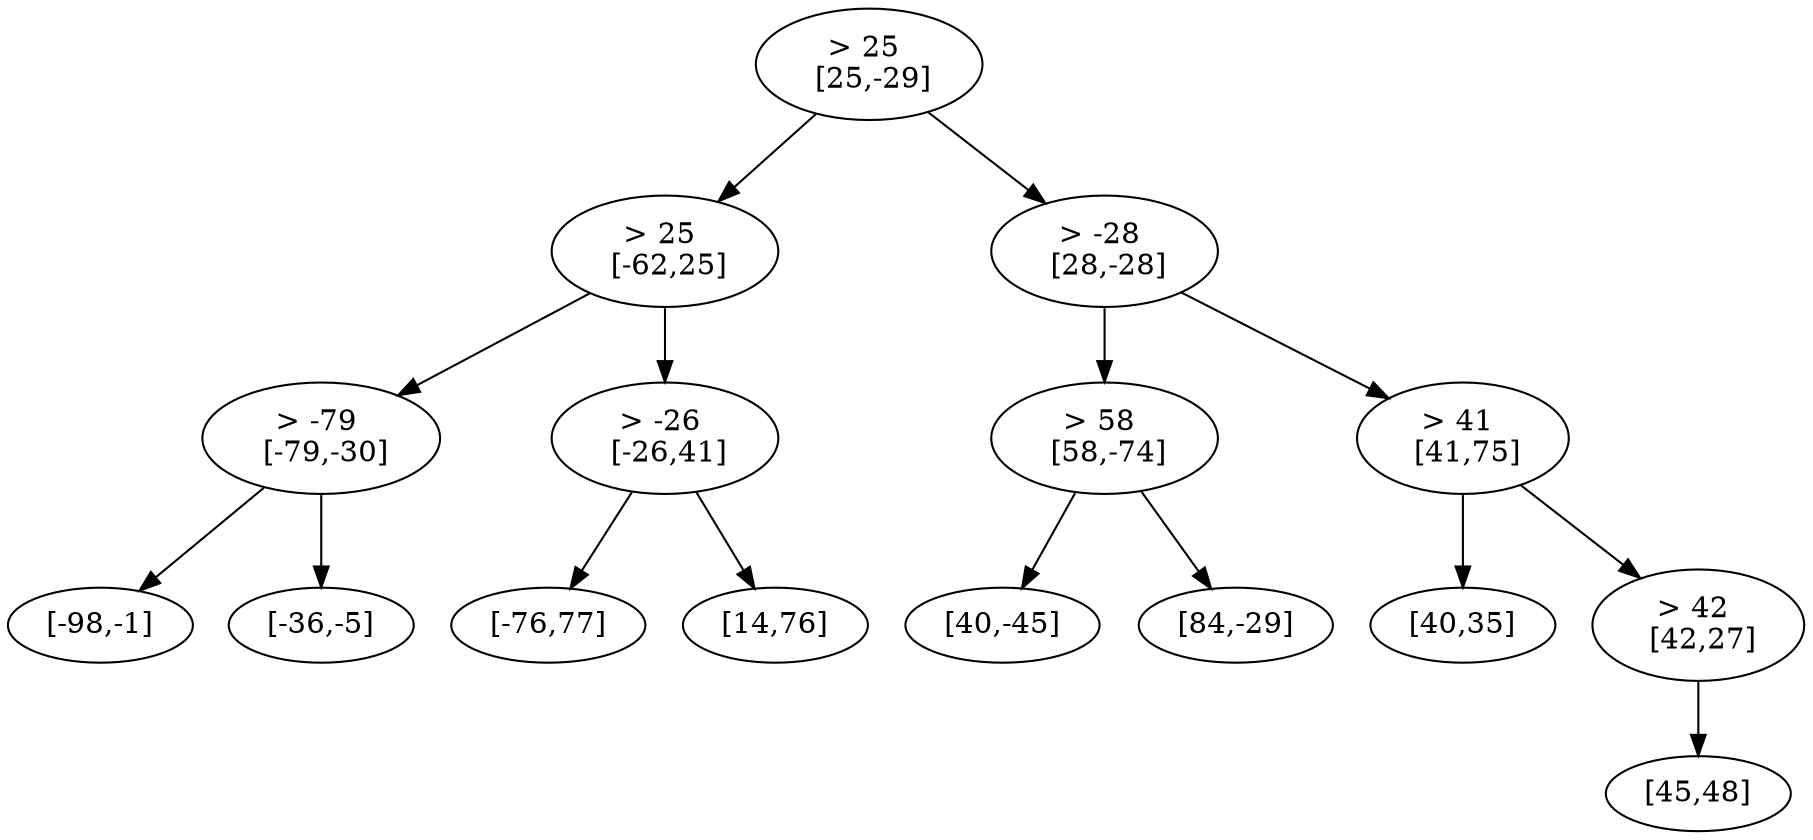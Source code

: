 // The Round Table
digraph {
	1 [label="> 25 
 [25,-29]"]
	2 [label="> 25 
 [-62,25]"]
	3 [label="> -28 
 [28,-28]"]
	4 [label="> -79 
 [-79,-30]"]
	5 [label="> -26 
 [-26,41]"]
	6 [label="> 58 
 [58,-74]"]
	7 [label="> 41 
 [41,75]"]
	8 [label="[-98,-1]"]
	9 [label="[-36,-5]"]
	10 [label="[-76,77]"]
	11 [label="[14,76]"]
	12 [label="[40,-45]"]
	13 [label="[84,-29]"]
	14 [label="[40,35]"]
	15 [label="> 42 
 [42,27]"]
	31 [label="[45,48]"]
	1 -> 2
	1 -> 3
	2 -> 4
	2 -> 5
	3 -> 6
	3 -> 7
	4 -> 8
	4 -> 9
	5 -> 10
	5 -> 11
	6 -> 12
	6 -> 13
	7 -> 14
	7 -> 15
	15 -> 31
}
